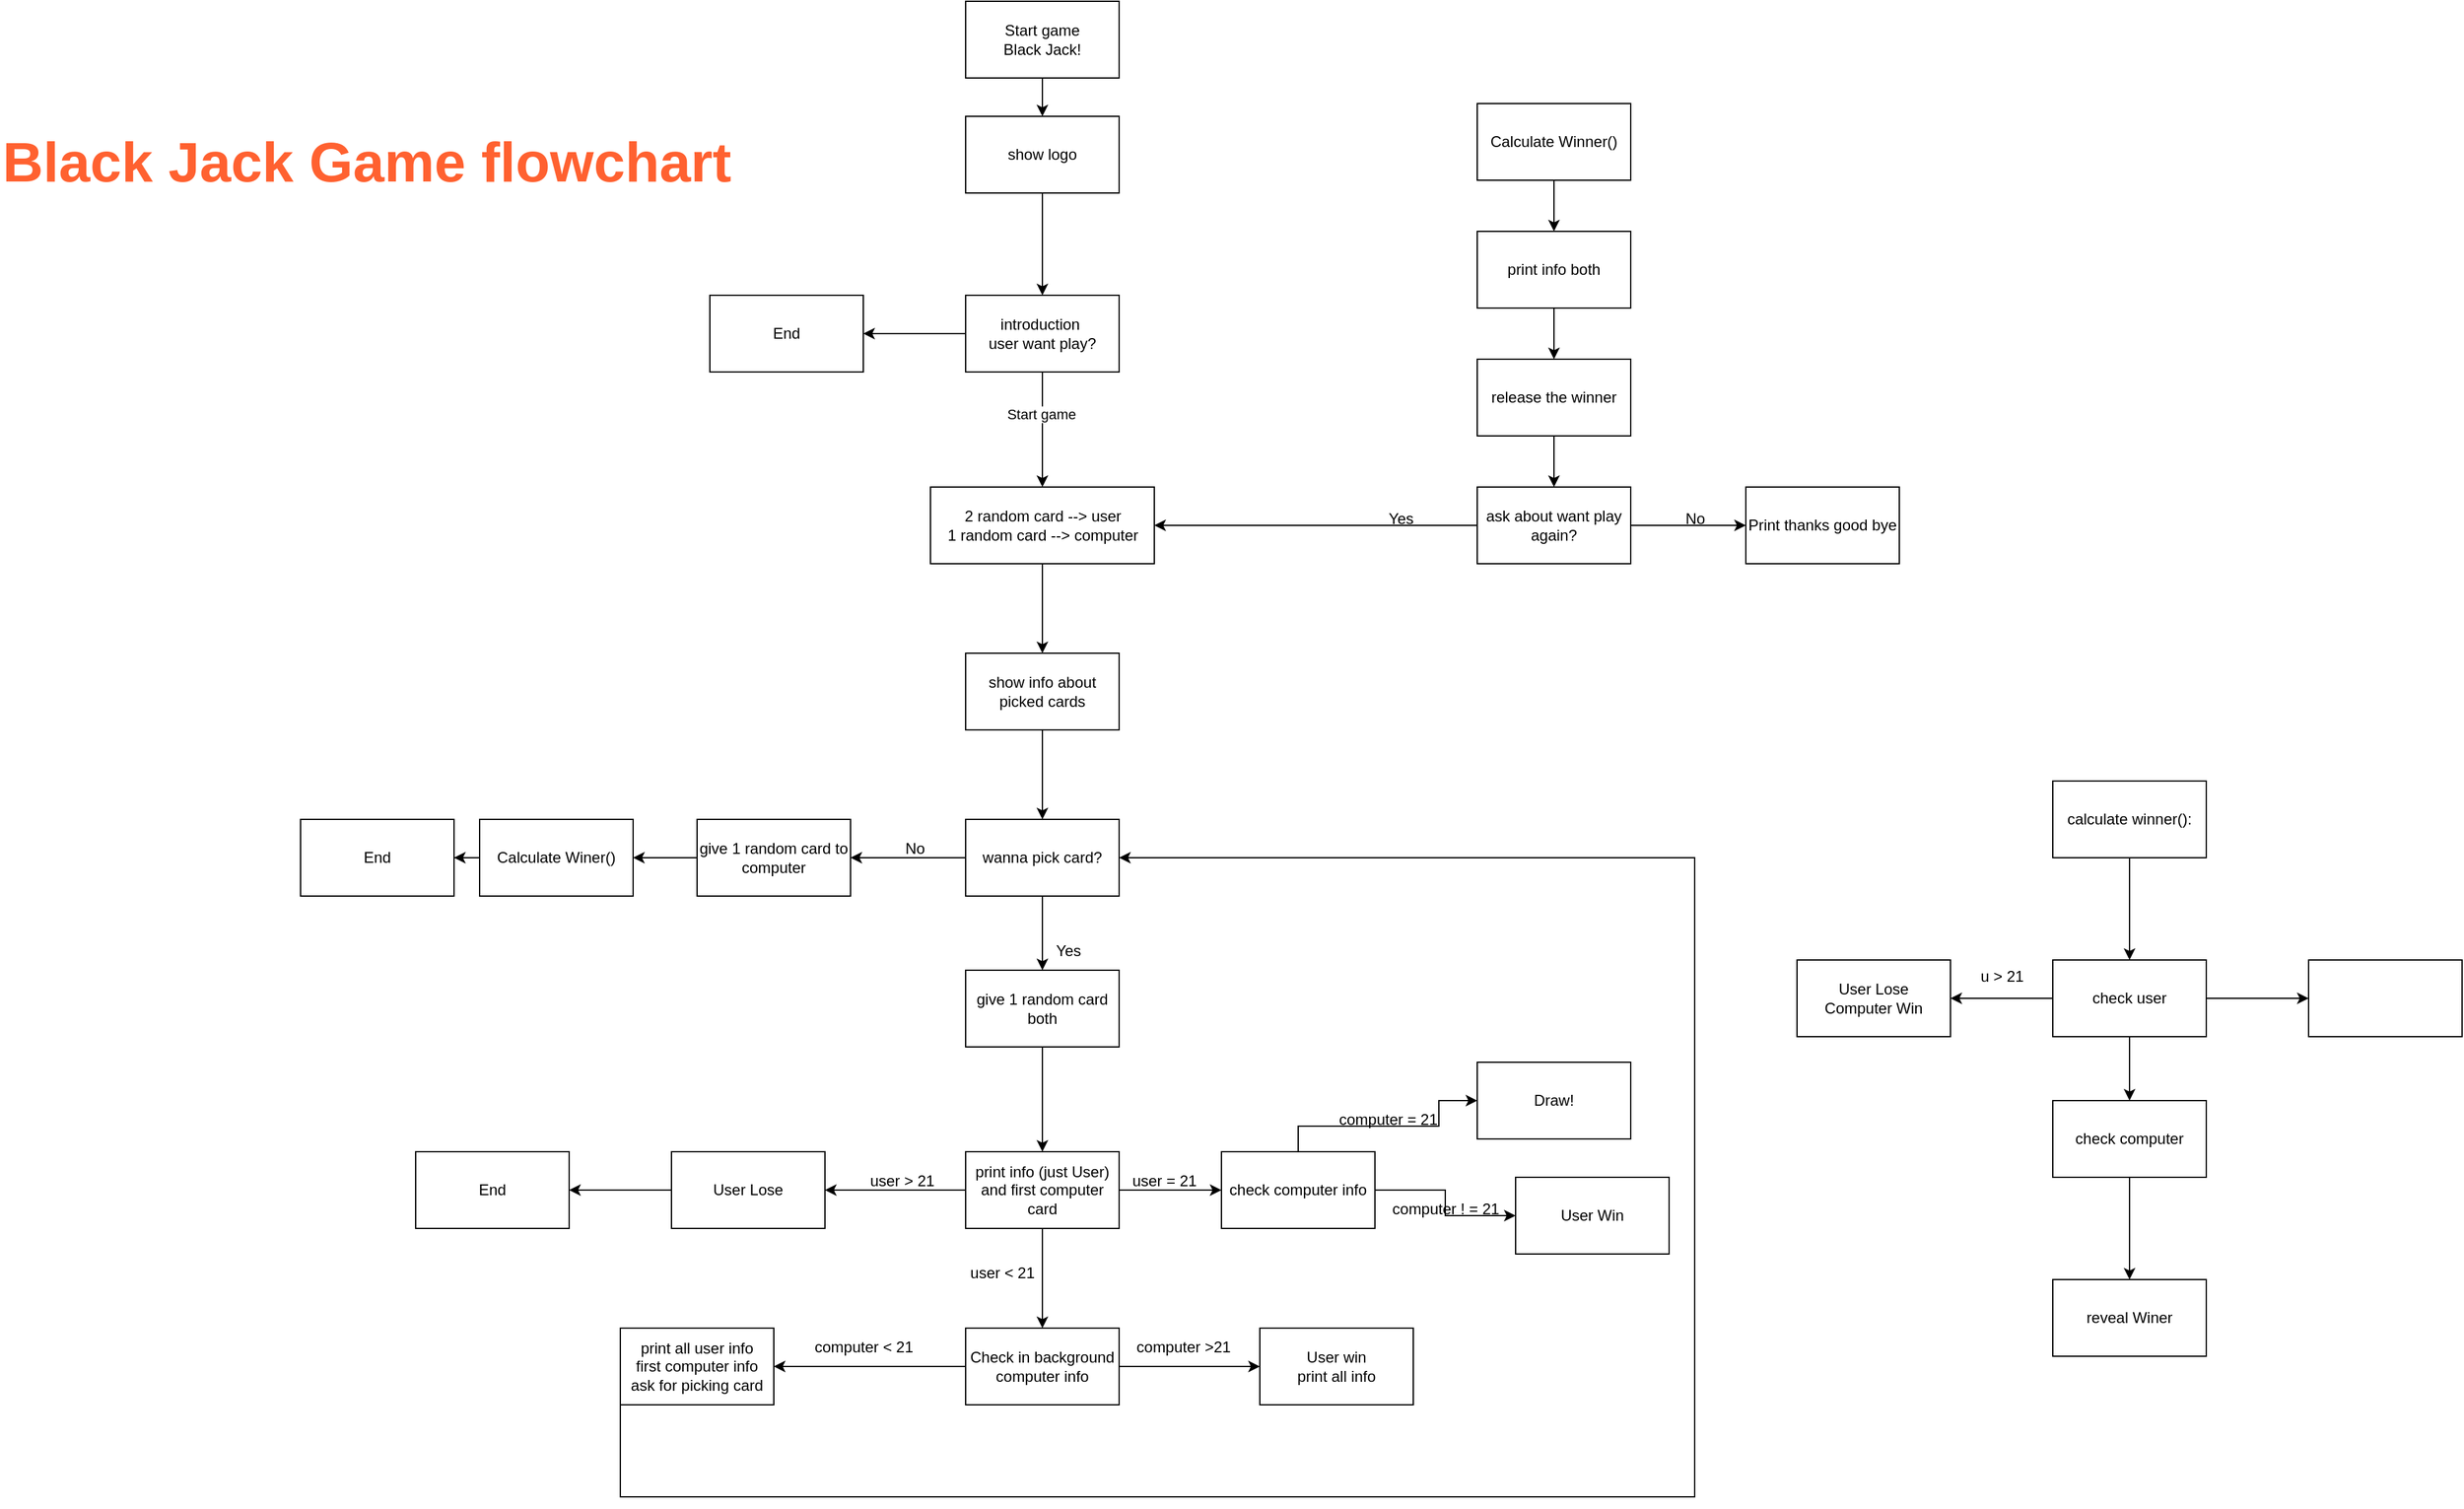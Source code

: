 <mxfile version="25.0.1">
  <diagram name="Page-1" id="lZ8IKWE_7OETiADFwcYm">
    <mxGraphModel dx="1487" dy="349" grid="1" gridSize="10" guides="1" tooltips="1" connect="1" arrows="1" fold="1" page="1" pageScale="1" pageWidth="850" pageHeight="1100" math="0" shadow="0">
      <root>
        <mxCell id="0" />
        <mxCell id="1" parent="0" />
        <mxCell id="c9aiSARojn3Q_ybmlD1e-5" value="" style="edgeStyle=orthogonalEdgeStyle;rounded=0;orthogonalLoop=1;jettySize=auto;html=1;" parent="1" source="c9aiSARojn3Q_ybmlD1e-1" target="c9aiSARojn3Q_ybmlD1e-4" edge="1">
          <mxGeometry relative="1" as="geometry" />
        </mxCell>
        <mxCell id="c9aiSARojn3Q_ybmlD1e-1" value="Start game&lt;div&gt;Black Jack!&lt;/div&gt;" style="rounded=0;whiteSpace=wrap;html=1;" parent="1" vertex="1">
          <mxGeometry x="370" y="40" width="120" height="60" as="geometry" />
        </mxCell>
        <mxCell id="c9aiSARojn3Q_ybmlD1e-7" value="" style="edgeStyle=orthogonalEdgeStyle;rounded=0;orthogonalLoop=1;jettySize=auto;html=1;" parent="1" source="c9aiSARojn3Q_ybmlD1e-4" target="c9aiSARojn3Q_ybmlD1e-6" edge="1">
          <mxGeometry relative="1" as="geometry" />
        </mxCell>
        <mxCell id="c9aiSARojn3Q_ybmlD1e-4" value="show logo" style="whiteSpace=wrap;html=1;rounded=0;" parent="1" vertex="1">
          <mxGeometry x="370" y="130" width="120" height="60" as="geometry" />
        </mxCell>
        <mxCell id="c9aiSARojn3Q_ybmlD1e-9" value="" style="edgeStyle=orthogonalEdgeStyle;rounded=0;orthogonalLoop=1;jettySize=auto;html=1;" parent="1" source="c9aiSARojn3Q_ybmlD1e-6" target="c9aiSARojn3Q_ybmlD1e-8" edge="1">
          <mxGeometry relative="1" as="geometry" />
        </mxCell>
        <mxCell id="c9aiSARojn3Q_ybmlD1e-11" value="" style="edgeStyle=orthogonalEdgeStyle;rounded=0;orthogonalLoop=1;jettySize=auto;html=1;" parent="1" source="c9aiSARojn3Q_ybmlD1e-6" target="c9aiSARojn3Q_ybmlD1e-10" edge="1">
          <mxGeometry relative="1" as="geometry" />
        </mxCell>
        <mxCell id="c9aiSARojn3Q_ybmlD1e-12" value="Start game" style="edgeLabel;html=1;align=center;verticalAlign=middle;resizable=0;points=[];" parent="c9aiSARojn3Q_ybmlD1e-11" vertex="1" connectable="0">
          <mxGeometry x="-0.283" y="-1" relative="1" as="geometry">
            <mxPoint as="offset" />
          </mxGeometry>
        </mxCell>
        <mxCell id="c9aiSARojn3Q_ybmlD1e-6" value="introduction&amp;nbsp;&lt;div&gt;user want play?&lt;/div&gt;" style="whiteSpace=wrap;html=1;rounded=0;" parent="1" vertex="1">
          <mxGeometry x="370" y="270" width="120" height="60" as="geometry" />
        </mxCell>
        <mxCell id="c9aiSARojn3Q_ybmlD1e-8" value="End" style="whiteSpace=wrap;html=1;rounded=0;" parent="1" vertex="1">
          <mxGeometry x="170" y="270" width="120" height="60" as="geometry" />
        </mxCell>
        <mxCell id="mSAgK6XvGhr9I6ZANtPg-2" value="" style="edgeStyle=orthogonalEdgeStyle;rounded=0;orthogonalLoop=1;jettySize=auto;html=1;" edge="1" parent="1" source="c9aiSARojn3Q_ybmlD1e-10" target="mSAgK6XvGhr9I6ZANtPg-1">
          <mxGeometry relative="1" as="geometry" />
        </mxCell>
        <mxCell id="c9aiSARojn3Q_ybmlD1e-10" value="2 random card --&amp;gt; user&lt;div&gt;1 random card --&amp;gt; computer&lt;/div&gt;" style="whiteSpace=wrap;html=1;rounded=0;" parent="1" vertex="1">
          <mxGeometry x="342.5" y="420" width="175" height="60" as="geometry" />
        </mxCell>
        <mxCell id="c9aiSARojn3Q_ybmlD1e-47" value="" style="edgeStyle=orthogonalEdgeStyle;rounded=0;orthogonalLoop=1;jettySize=auto;html=1;" parent="1" source="c9aiSARojn3Q_ybmlD1e-13" target="c9aiSARojn3Q_ybmlD1e-46" edge="1">
          <mxGeometry relative="1" as="geometry" />
        </mxCell>
        <mxCell id="c9aiSARojn3Q_ybmlD1e-72" value="" style="edgeStyle=orthogonalEdgeStyle;rounded=0;orthogonalLoop=1;jettySize=auto;html=1;" parent="1" source="c9aiSARojn3Q_ybmlD1e-13" target="c9aiSARojn3Q_ybmlD1e-71" edge="1">
          <mxGeometry relative="1" as="geometry" />
        </mxCell>
        <mxCell id="c9aiSARojn3Q_ybmlD1e-13" value="wanna pick card?" style="whiteSpace=wrap;html=1;rounded=0;" parent="1" vertex="1">
          <mxGeometry x="370" y="680" width="120" height="60" as="geometry" />
        </mxCell>
        <mxCell id="c9aiSARojn3Q_ybmlD1e-19" value="" style="edgeStyle=orthogonalEdgeStyle;rounded=0;orthogonalLoop=1;jettySize=auto;html=1;" parent="1" source="c9aiSARojn3Q_ybmlD1e-15" target="c9aiSARojn3Q_ybmlD1e-18" edge="1">
          <mxGeometry relative="1" as="geometry" />
        </mxCell>
        <mxCell id="c9aiSARojn3Q_ybmlD1e-15" value="Calculate Winer()" style="whiteSpace=wrap;html=1;rounded=0;" parent="1" vertex="1">
          <mxGeometry x="-10" y="680" width="120" height="60" as="geometry" />
        </mxCell>
        <mxCell id="c9aiSARojn3Q_ybmlD1e-17" value="No" style="text;html=1;align=center;verticalAlign=middle;resizable=0;points=[];autosize=1;strokeColor=none;fillColor=none;" parent="1" vertex="1">
          <mxGeometry x="310" y="688" width="40" height="30" as="geometry" />
        </mxCell>
        <mxCell id="c9aiSARojn3Q_ybmlD1e-18" value="End" style="whiteSpace=wrap;html=1;rounded=0;" parent="1" vertex="1">
          <mxGeometry x="-150" y="680" width="120" height="60" as="geometry" />
        </mxCell>
        <mxCell id="c9aiSARojn3Q_ybmlD1e-22" value="" style="edgeStyle=orthogonalEdgeStyle;rounded=0;orthogonalLoop=1;jettySize=auto;html=1;" parent="1" source="c9aiSARojn3Q_ybmlD1e-20" target="c9aiSARojn3Q_ybmlD1e-21" edge="1">
          <mxGeometry relative="1" as="geometry" />
        </mxCell>
        <mxCell id="c9aiSARojn3Q_ybmlD1e-20" value="Calculate Winner()" style="whiteSpace=wrap;html=1;" parent="1" vertex="1">
          <mxGeometry x="770" y="120" width="120" height="60" as="geometry" />
        </mxCell>
        <mxCell id="c9aiSARojn3Q_ybmlD1e-24" value="" style="edgeStyle=orthogonalEdgeStyle;rounded=0;orthogonalLoop=1;jettySize=auto;html=1;" parent="1" source="c9aiSARojn3Q_ybmlD1e-21" target="c9aiSARojn3Q_ybmlD1e-23" edge="1">
          <mxGeometry relative="1" as="geometry" />
        </mxCell>
        <mxCell id="c9aiSARojn3Q_ybmlD1e-21" value="print info both" style="whiteSpace=wrap;html=1;" parent="1" vertex="1">
          <mxGeometry x="770" y="220" width="120" height="60" as="geometry" />
        </mxCell>
        <mxCell id="c9aiSARojn3Q_ybmlD1e-26" value="" style="edgeStyle=orthogonalEdgeStyle;rounded=0;orthogonalLoop=1;jettySize=auto;html=1;" parent="1" source="c9aiSARojn3Q_ybmlD1e-23" target="c9aiSARojn3Q_ybmlD1e-25" edge="1">
          <mxGeometry relative="1" as="geometry" />
        </mxCell>
        <mxCell id="c9aiSARojn3Q_ybmlD1e-23" value="release the winner" style="whiteSpace=wrap;html=1;" parent="1" vertex="1">
          <mxGeometry x="770" y="320" width="120" height="60" as="geometry" />
        </mxCell>
        <mxCell id="c9aiSARojn3Q_ybmlD1e-32" value="" style="edgeStyle=orthogonalEdgeStyle;rounded=0;orthogonalLoop=1;jettySize=auto;html=1;" parent="1" source="c9aiSARojn3Q_ybmlD1e-25" target="c9aiSARojn3Q_ybmlD1e-31" edge="1">
          <mxGeometry relative="1" as="geometry" />
        </mxCell>
        <mxCell id="c9aiSARojn3Q_ybmlD1e-25" value="ask about want play again?" style="whiteSpace=wrap;html=1;" parent="1" vertex="1">
          <mxGeometry x="770" y="420" width="120" height="60" as="geometry" />
        </mxCell>
        <mxCell id="c9aiSARojn3Q_ybmlD1e-30" value="Yes" style="text;html=1;align=center;verticalAlign=middle;resizable=0;points=[];autosize=1;strokeColor=none;fillColor=none;" parent="1" vertex="1">
          <mxGeometry x="690" y="430" width="40" height="30" as="geometry" />
        </mxCell>
        <mxCell id="c9aiSARojn3Q_ybmlD1e-31" value="Print thanks good bye" style="whiteSpace=wrap;html=1;" parent="1" vertex="1">
          <mxGeometry x="980" y="420" width="120" height="60" as="geometry" />
        </mxCell>
        <mxCell id="c9aiSARojn3Q_ybmlD1e-33" value="No" style="text;html=1;align=center;verticalAlign=middle;resizable=0;points=[];autosize=1;strokeColor=none;fillColor=none;" parent="1" vertex="1">
          <mxGeometry x="920" y="430" width="40" height="30" as="geometry" />
        </mxCell>
        <mxCell id="c9aiSARojn3Q_ybmlD1e-38" value="" style="edgeStyle=orthogonalEdgeStyle;rounded=0;orthogonalLoop=1;jettySize=auto;html=1;" parent="1" source="c9aiSARojn3Q_ybmlD1e-34" target="c9aiSARojn3Q_ybmlD1e-37" edge="1">
          <mxGeometry relative="1" as="geometry" />
        </mxCell>
        <mxCell id="c9aiSARojn3Q_ybmlD1e-41" value="" style="edgeStyle=orthogonalEdgeStyle;rounded=0;orthogonalLoop=1;jettySize=auto;html=1;" parent="1" source="c9aiSARojn3Q_ybmlD1e-34" target="c9aiSARojn3Q_ybmlD1e-40" edge="1">
          <mxGeometry relative="1" as="geometry" />
        </mxCell>
        <mxCell id="c9aiSARojn3Q_ybmlD1e-59" value="" style="edgeStyle=orthogonalEdgeStyle;rounded=0;orthogonalLoop=1;jettySize=auto;html=1;" parent="1" source="c9aiSARojn3Q_ybmlD1e-34" target="c9aiSARojn3Q_ybmlD1e-58" edge="1">
          <mxGeometry relative="1" as="geometry" />
        </mxCell>
        <mxCell id="c9aiSARojn3Q_ybmlD1e-34" value="print info (just User)&lt;div&gt;and first computer card&lt;/div&gt;" style="whiteSpace=wrap;html=1;rounded=0;" parent="1" vertex="1">
          <mxGeometry x="370" y="940" width="120" height="60" as="geometry" />
        </mxCell>
        <mxCell id="c9aiSARojn3Q_ybmlD1e-36" value="Yes" style="text;html=1;align=center;verticalAlign=middle;resizable=0;points=[];autosize=1;strokeColor=none;fillColor=none;" parent="1" vertex="1">
          <mxGeometry x="430" y="768" width="40" height="30" as="geometry" />
        </mxCell>
        <mxCell id="c9aiSARojn3Q_ybmlD1e-52" value="" style="edgeStyle=orthogonalEdgeStyle;rounded=0;orthogonalLoop=1;jettySize=auto;html=1;" parent="1" source="c9aiSARojn3Q_ybmlD1e-37" target="c9aiSARojn3Q_ybmlD1e-51" edge="1">
          <mxGeometry relative="1" as="geometry" />
        </mxCell>
        <mxCell id="c9aiSARojn3Q_ybmlD1e-55" value="" style="edgeStyle=orthogonalEdgeStyle;rounded=0;orthogonalLoop=1;jettySize=auto;html=1;" parent="1" source="c9aiSARojn3Q_ybmlD1e-37" target="c9aiSARojn3Q_ybmlD1e-54" edge="1">
          <mxGeometry relative="1" as="geometry" />
        </mxCell>
        <mxCell id="c9aiSARojn3Q_ybmlD1e-37" value="Check in background computer info" style="whiteSpace=wrap;html=1;rounded=0;" parent="1" vertex="1">
          <mxGeometry x="370" y="1078" width="120" height="60" as="geometry" />
        </mxCell>
        <mxCell id="c9aiSARojn3Q_ybmlD1e-50" value="" style="edgeStyle=orthogonalEdgeStyle;rounded=0;orthogonalLoop=1;jettySize=auto;html=1;" parent="1" source="c9aiSARojn3Q_ybmlD1e-40" target="c9aiSARojn3Q_ybmlD1e-49" edge="1">
          <mxGeometry relative="1" as="geometry" />
        </mxCell>
        <mxCell id="c9aiSARojn3Q_ybmlD1e-40" value="User Lose" style="whiteSpace=wrap;html=1;rounded=0;" parent="1" vertex="1">
          <mxGeometry x="140" y="940" width="120" height="60" as="geometry" />
        </mxCell>
        <mxCell id="c9aiSARojn3Q_ybmlD1e-42" value="user &amp;gt; 21" style="text;html=1;align=center;verticalAlign=middle;resizable=0;points=[];autosize=1;strokeColor=none;fillColor=none;" parent="1" vertex="1">
          <mxGeometry x="285" y="948" width="70" height="30" as="geometry" />
        </mxCell>
        <mxCell id="c9aiSARojn3Q_ybmlD1e-48" value="" style="edgeStyle=orthogonalEdgeStyle;rounded=0;orthogonalLoop=1;jettySize=auto;html=1;" parent="1" source="c9aiSARojn3Q_ybmlD1e-46" target="c9aiSARojn3Q_ybmlD1e-34" edge="1">
          <mxGeometry relative="1" as="geometry" />
        </mxCell>
        <mxCell id="c9aiSARojn3Q_ybmlD1e-46" value="give 1 random card both" style="whiteSpace=wrap;html=1;" parent="1" vertex="1">
          <mxGeometry x="370" y="798" width="120" height="60" as="geometry" />
        </mxCell>
        <mxCell id="c9aiSARojn3Q_ybmlD1e-49" value="End" style="whiteSpace=wrap;html=1;rounded=0;" parent="1" vertex="1">
          <mxGeometry x="-60" y="940" width="120" height="60" as="geometry" />
        </mxCell>
        <mxCell id="c9aiSARojn3Q_ybmlD1e-51" value="User win&lt;div&gt;print all info&lt;/div&gt;" style="whiteSpace=wrap;html=1;rounded=0;" parent="1" vertex="1">
          <mxGeometry x="600" y="1078" width="120" height="60" as="geometry" />
        </mxCell>
        <mxCell id="c9aiSARojn3Q_ybmlD1e-53" value="computer &amp;gt;21" style="text;html=1;align=center;verticalAlign=middle;resizable=0;points=[];autosize=1;strokeColor=none;fillColor=none;" parent="1" vertex="1">
          <mxGeometry x="490" y="1078" width="100" height="30" as="geometry" />
        </mxCell>
        <mxCell id="c9aiSARojn3Q_ybmlD1e-68" style="edgeStyle=orthogonalEdgeStyle;rounded=0;orthogonalLoop=1;jettySize=auto;html=1;exitX=1;exitY=0.5;exitDx=0;exitDy=0;" parent="1" source="c9aiSARojn3Q_ybmlD1e-54" target="c9aiSARojn3Q_ybmlD1e-13" edge="1">
          <mxGeometry relative="1" as="geometry">
            <Array as="points">
              <mxPoint x="100" y="1100" />
              <mxPoint x="100" y="1210" />
              <mxPoint x="940" y="1210" />
              <mxPoint x="940" y="710" />
            </Array>
          </mxGeometry>
        </mxCell>
        <mxCell id="c9aiSARojn3Q_ybmlD1e-54" value="print all user info&lt;div&gt;first computer info&lt;/div&gt;&lt;div&gt;ask for picking card&lt;/div&gt;" style="whiteSpace=wrap;html=1;rounded=0;" parent="1" vertex="1">
          <mxGeometry x="100" y="1078" width="120" height="60" as="geometry" />
        </mxCell>
        <mxCell id="c9aiSARojn3Q_ybmlD1e-56" value="user &amp;lt; 21&amp;nbsp;" style="text;html=1;align=center;verticalAlign=middle;resizable=0;points=[];autosize=1;strokeColor=none;fillColor=none;" parent="1" vertex="1">
          <mxGeometry x="360" y="1020" width="80" height="30" as="geometry" />
        </mxCell>
        <mxCell id="c9aiSARojn3Q_ybmlD1e-57" value="computer &amp;lt; 21" style="text;html=1;align=center;verticalAlign=middle;resizable=0;points=[];autosize=1;strokeColor=none;fillColor=none;" parent="1" vertex="1">
          <mxGeometry x="240" y="1078" width="100" height="30" as="geometry" />
        </mxCell>
        <mxCell id="c9aiSARojn3Q_ybmlD1e-62" value="" style="edgeStyle=orthogonalEdgeStyle;rounded=0;orthogonalLoop=1;jettySize=auto;html=1;" parent="1" source="c9aiSARojn3Q_ybmlD1e-58" target="c9aiSARojn3Q_ybmlD1e-61" edge="1">
          <mxGeometry relative="1" as="geometry">
            <Array as="points">
              <mxPoint x="630" y="920" />
              <mxPoint x="740" y="920" />
              <mxPoint x="740" y="900" />
            </Array>
          </mxGeometry>
        </mxCell>
        <mxCell id="c9aiSARojn3Q_ybmlD1e-66" value="" style="edgeStyle=orthogonalEdgeStyle;rounded=0;orthogonalLoop=1;jettySize=auto;html=1;" parent="1" source="c9aiSARojn3Q_ybmlD1e-58" target="c9aiSARojn3Q_ybmlD1e-65" edge="1">
          <mxGeometry relative="1" as="geometry" />
        </mxCell>
        <mxCell id="c9aiSARojn3Q_ybmlD1e-58" value="check computer info" style="whiteSpace=wrap;html=1;rounded=0;" parent="1" vertex="1">
          <mxGeometry x="570" y="940" width="120" height="60" as="geometry" />
        </mxCell>
        <mxCell id="c9aiSARojn3Q_ybmlD1e-60" value="user = 21" style="text;html=1;align=center;verticalAlign=middle;resizable=0;points=[];autosize=1;strokeColor=none;fillColor=none;" parent="1" vertex="1">
          <mxGeometry x="490" y="948" width="70" height="30" as="geometry" />
        </mxCell>
        <mxCell id="c9aiSARojn3Q_ybmlD1e-61" value="Draw!" style="whiteSpace=wrap;html=1;rounded=0;" parent="1" vertex="1">
          <mxGeometry x="770" y="870" width="120" height="60" as="geometry" />
        </mxCell>
        <mxCell id="c9aiSARojn3Q_ybmlD1e-63" value="computer = 21" style="text;html=1;align=center;verticalAlign=middle;resizable=0;points=[];autosize=1;strokeColor=none;fillColor=none;" parent="1" vertex="1">
          <mxGeometry x="650" y="900" width="100" height="30" as="geometry" />
        </mxCell>
        <mxCell id="c9aiSARojn3Q_ybmlD1e-65" value="User Win" style="whiteSpace=wrap;html=1;rounded=0;" parent="1" vertex="1">
          <mxGeometry x="800" y="960" width="120" height="60" as="geometry" />
        </mxCell>
        <mxCell id="c9aiSARojn3Q_ybmlD1e-67" value="computer ! = 21" style="text;html=1;align=center;verticalAlign=middle;resizable=0;points=[];autosize=1;strokeColor=none;fillColor=none;" parent="1" vertex="1">
          <mxGeometry x="690" y="970" width="110" height="30" as="geometry" />
        </mxCell>
        <mxCell id="c9aiSARojn3Q_ybmlD1e-69" value="" style="endArrow=classic;html=1;rounded=0;" parent="1" source="c9aiSARojn3Q_ybmlD1e-25" target="c9aiSARojn3Q_ybmlD1e-10" edge="1">
          <mxGeometry width="50" height="50" relative="1" as="geometry">
            <mxPoint x="530" y="370" as="sourcePoint" />
            <mxPoint x="580" y="320" as="targetPoint" />
          </mxGeometry>
        </mxCell>
        <mxCell id="c9aiSARojn3Q_ybmlD1e-73" value="" style="edgeStyle=orthogonalEdgeStyle;rounded=0;orthogonalLoop=1;jettySize=auto;html=1;" parent="1" source="c9aiSARojn3Q_ybmlD1e-71" target="c9aiSARojn3Q_ybmlD1e-15" edge="1">
          <mxGeometry relative="1" as="geometry" />
        </mxCell>
        <mxCell id="c9aiSARojn3Q_ybmlD1e-71" value="give 1 random card to computer" style="whiteSpace=wrap;html=1;" parent="1" vertex="1">
          <mxGeometry x="160" y="680" width="120" height="60" as="geometry" />
        </mxCell>
        <mxCell id="c9aiSARojn3Q_ybmlD1e-74" value="&lt;b&gt;&lt;font color=&quot;#ff6130&quot; style=&quot;font-size: 44px;&quot;&gt;Black Jack Game flowchart&lt;/font&gt;&lt;/b&gt;&lt;div&gt;&lt;b&gt;&lt;font style=&quot;font-size: 24px;&quot;&gt;&lt;br&gt;&lt;/font&gt;&lt;/b&gt;&lt;/div&gt;" style="text;html=1;align=left;verticalAlign=middle;resizable=0;points=[];autosize=1;strokeColor=none;fillColor=none;" parent="1" vertex="1">
          <mxGeometry x="-385" y="130" width="590" height="100" as="geometry" />
        </mxCell>
        <mxCell id="c9aiSARojn3Q_ybmlD1e-77" value="" style="edgeStyle=orthogonalEdgeStyle;rounded=0;orthogonalLoop=1;jettySize=auto;html=1;" parent="1" source="c9aiSARojn3Q_ybmlD1e-75" target="c9aiSARojn3Q_ybmlD1e-76" edge="1">
          <mxGeometry relative="1" as="geometry" />
        </mxCell>
        <mxCell id="c9aiSARojn3Q_ybmlD1e-75" value="calculate winner():" style="whiteSpace=wrap;html=1;" parent="1" vertex="1">
          <mxGeometry x="1220" y="650" width="120" height="60" as="geometry" />
        </mxCell>
        <mxCell id="c9aiSARojn3Q_ybmlD1e-79" value="" style="edgeStyle=orthogonalEdgeStyle;rounded=0;orthogonalLoop=1;jettySize=auto;html=1;" parent="1" source="c9aiSARojn3Q_ybmlD1e-76" target="c9aiSARojn3Q_ybmlD1e-78" edge="1">
          <mxGeometry relative="1" as="geometry" />
        </mxCell>
        <mxCell id="c9aiSARojn3Q_ybmlD1e-85" value="" style="edgeStyle=orthogonalEdgeStyle;rounded=0;orthogonalLoop=1;jettySize=auto;html=1;" parent="1" source="c9aiSARojn3Q_ybmlD1e-76" target="c9aiSARojn3Q_ybmlD1e-84" edge="1">
          <mxGeometry relative="1" as="geometry" />
        </mxCell>
        <mxCell id="c9aiSARojn3Q_ybmlD1e-88" value="" style="edgeStyle=orthogonalEdgeStyle;rounded=0;orthogonalLoop=1;jettySize=auto;html=1;" parent="1" source="c9aiSARojn3Q_ybmlD1e-76" target="c9aiSARojn3Q_ybmlD1e-87" edge="1">
          <mxGeometry relative="1" as="geometry" />
        </mxCell>
        <mxCell id="c9aiSARojn3Q_ybmlD1e-76" value="check user" style="whiteSpace=wrap;html=1;" parent="1" vertex="1">
          <mxGeometry x="1220" y="790" width="120" height="60" as="geometry" />
        </mxCell>
        <mxCell id="c9aiSARojn3Q_ybmlD1e-83" value="" style="edgeStyle=orthogonalEdgeStyle;rounded=0;orthogonalLoop=1;jettySize=auto;html=1;" parent="1" source="c9aiSARojn3Q_ybmlD1e-78" target="c9aiSARojn3Q_ybmlD1e-82" edge="1">
          <mxGeometry relative="1" as="geometry" />
        </mxCell>
        <mxCell id="c9aiSARojn3Q_ybmlD1e-78" value="check computer" style="whiteSpace=wrap;html=1;" parent="1" vertex="1">
          <mxGeometry x="1220" y="900" width="120" height="60" as="geometry" />
        </mxCell>
        <mxCell id="c9aiSARojn3Q_ybmlD1e-82" value="reveal Winer" style="whiteSpace=wrap;html=1;" parent="1" vertex="1">
          <mxGeometry x="1220" y="1040" width="120" height="60" as="geometry" />
        </mxCell>
        <mxCell id="c9aiSARojn3Q_ybmlD1e-84" value="User Lose&lt;br&gt;Computer Win" style="whiteSpace=wrap;html=1;" parent="1" vertex="1">
          <mxGeometry x="1020" y="790" width="120" height="60" as="geometry" />
        </mxCell>
        <mxCell id="c9aiSARojn3Q_ybmlD1e-86" value="u &amp;gt; 21" style="text;html=1;align=center;verticalAlign=middle;resizable=0;points=[];autosize=1;strokeColor=none;fillColor=none;" parent="1" vertex="1">
          <mxGeometry x="1150" y="788" width="60" height="30" as="geometry" />
        </mxCell>
        <mxCell id="c9aiSARojn3Q_ybmlD1e-87" value="" style="whiteSpace=wrap;html=1;" parent="1" vertex="1">
          <mxGeometry x="1420" y="790" width="120" height="60" as="geometry" />
        </mxCell>
        <mxCell id="mSAgK6XvGhr9I6ZANtPg-3" value="" style="edgeStyle=orthogonalEdgeStyle;rounded=0;orthogonalLoop=1;jettySize=auto;html=1;" edge="1" parent="1" source="mSAgK6XvGhr9I6ZANtPg-1" target="c9aiSARojn3Q_ybmlD1e-13">
          <mxGeometry relative="1" as="geometry" />
        </mxCell>
        <mxCell id="mSAgK6XvGhr9I6ZANtPg-1" value="show info about picked cards" style="whiteSpace=wrap;html=1;" vertex="1" parent="1">
          <mxGeometry x="370" y="550" width="120" height="60" as="geometry" />
        </mxCell>
      </root>
    </mxGraphModel>
  </diagram>
</mxfile>

